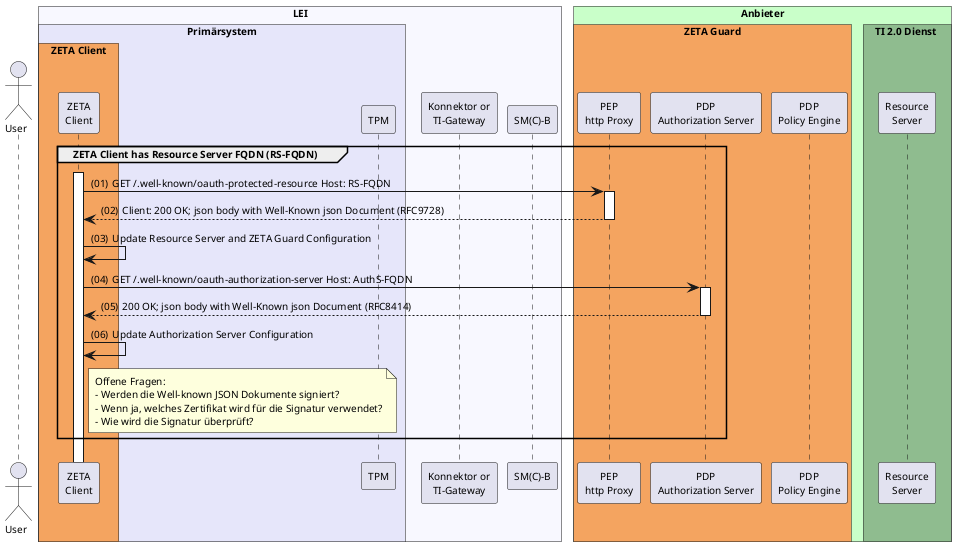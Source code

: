 @startuml "discovery-and-configuration"
autonumber "(00)"
skinparam defaultFontSize 10
skinparam defaultFontName Helvetica
skinparam DefaultMonospacedFontName Courier
skinparam lengthAdjust none
skinparam sequenceReferenceBackgroundColor White
skinparam SequenceReferenceFontSize 12
/'skinparam SequenceReferenceFontStyle bold
'/


!pragma teoz true

Actor User
box "LEI" #GhostWhite
  box "Primärsystem" #Lavender
    box "ZETA Client" #SandyBrown
      participant Client as "ZETA\nClient"
    end box
    participant TPM as "TPM"
  end box
  participant Konnektor as "Konnektor or\nTI-Gateway"
  participant SMB as "SM(C)-B"
end box

box "Anbieter" #TECHNOLOGY
  box "ZETA Guard" #SandyBrown
    participant HP as "PEP\nhttp Proxy"
    participant AuthS as "PDP\nAuthorization Server" 
    participant PE as "PDP\nPolicy Engine"
  end box
    box TI 2.0 Dienst #DarkSeaGreen
      participant RS as "Resource\nServer"
    end box
end box

group ZETA Client has Resource Server FQDN (RS-FQDN)
  Client ++
  Client -> HP ++ : GET /.well-known/oauth-protected-resource Host: RS-FQDN
  HP --> Client -- : Client: 200 OK; json body with Well-Known json Document (RFC9728)
  Client -> Client: Update Resource Server and ZETA Guard Configuration
  Client -> AuthS ++ : GET /.well-known/oauth-authorization-server Host: AuthS-FQDN
  AuthS --> Client -- : 200 OK; json body with Well-Known json Document (RFC8414)
  Client -> Client: Update Authorization Server Configuration
  
  note right of Client
    Offene Fragen:
    - Werden die Well-known JSON Dokumente signiert?
    - Wenn ja, welches Zertifikat wird für die Signatur verwendet?
    - Wie wird die Signatur überprüft?
  end note
end

@enduml
